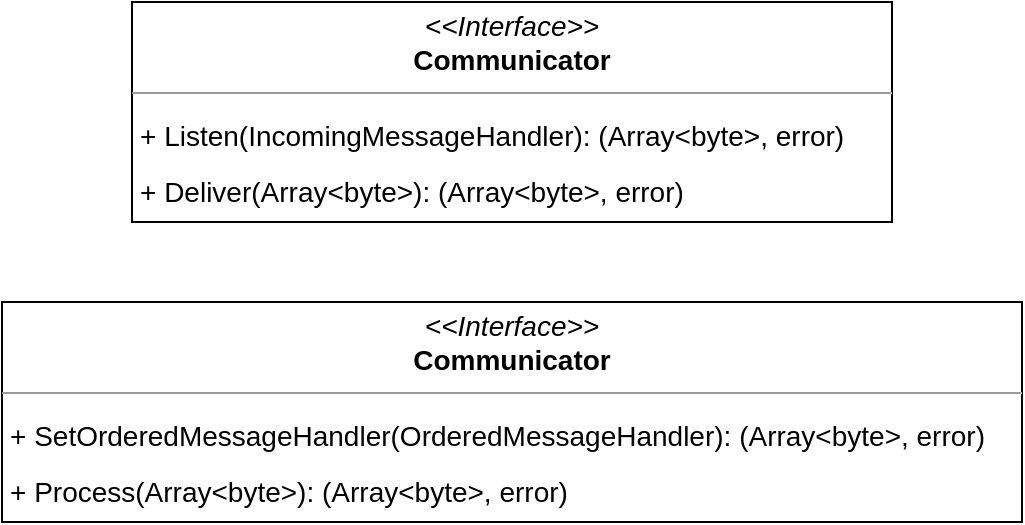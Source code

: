 <mxfile version="14.5.1" type="device"><diagram id="juAPqdta2TmEA3TIUsYs" name="Page-1"><mxGraphModel dx="2272" dy="780" grid="1" gridSize="10" guides="1" tooltips="1" connect="1" arrows="1" fold="1" page="1" pageScale="1" pageWidth="850" pageHeight="1100" math="0" shadow="0"><root><mxCell id="0"/><mxCell id="1" parent="0"/><mxCell id="4_Cqj1JRkxiIV1RBsEop-1" value="&lt;p style=&quot;margin: 4px 0px 0px ; text-align: center ; font-size: 14px&quot;&gt;&lt;font style=&quot;font-size: 14px&quot;&gt;&lt;i&gt;&amp;lt;&amp;lt;Interface&amp;gt;&amp;gt;&lt;/i&gt;&lt;br&gt;&lt;b&gt;Communicator&lt;/b&gt;&lt;/font&gt;&lt;/p&gt;&lt;hr size=&quot;1&quot; style=&quot;font-size: 14px&quot;&gt;&lt;p style=&quot;margin: 0px 0px 0px 4px ; font-size: 14px&quot;&gt;&lt;font style=&quot;font-size: 14px ; line-height: 200%&quot;&gt;+ Listen(IncomingMessageHandler): (Array&amp;lt;byte&amp;gt;, error)&lt;br&gt;+ Deliver(Array&amp;lt;byte&amp;gt;): (Array&amp;lt;byte&amp;gt;, error)&lt;/font&gt;&lt;/p&gt;" style="verticalAlign=top;align=left;overflow=fill;fontSize=12;fontFamily=Helvetica;html=1;" vertex="1" parent="1"><mxGeometry x="60" y="360" width="380" height="110" as="geometry"/></mxCell><mxCell id="4_Cqj1JRkxiIV1RBsEop-2" value="&lt;p style=&quot;margin: 4px 0px 0px ; text-align: center ; font-size: 14px&quot;&gt;&lt;font style=&quot;font-size: 14px&quot;&gt;&lt;i&gt;&amp;lt;&amp;lt;Interface&amp;gt;&amp;gt;&lt;/i&gt;&lt;br&gt;&lt;b&gt;Communicator&lt;/b&gt;&lt;/font&gt;&lt;/p&gt;&lt;hr size=&quot;1&quot; style=&quot;font-size: 14px&quot;&gt;&lt;p style=&quot;margin: 0px 0px 0px 4px ; font-size: 14px&quot;&gt;&lt;font style=&quot;font-size: 14px ; line-height: 200%&quot;&gt;+ SetOrderedMessageHandler(OrderedMessageHandler): (Array&amp;lt;byte&amp;gt;, error)&lt;br&gt;+ Process(Array&amp;lt;byte&amp;gt;): (Array&amp;lt;byte&amp;gt;, error)&lt;/font&gt;&lt;/p&gt;" style="verticalAlign=top;align=left;overflow=fill;fontSize=12;fontFamily=Helvetica;html=1;" vertex="1" parent="1"><mxGeometry x="-5" y="510" width="510" height="110" as="geometry"/></mxCell></root></mxGraphModel></diagram></mxfile>